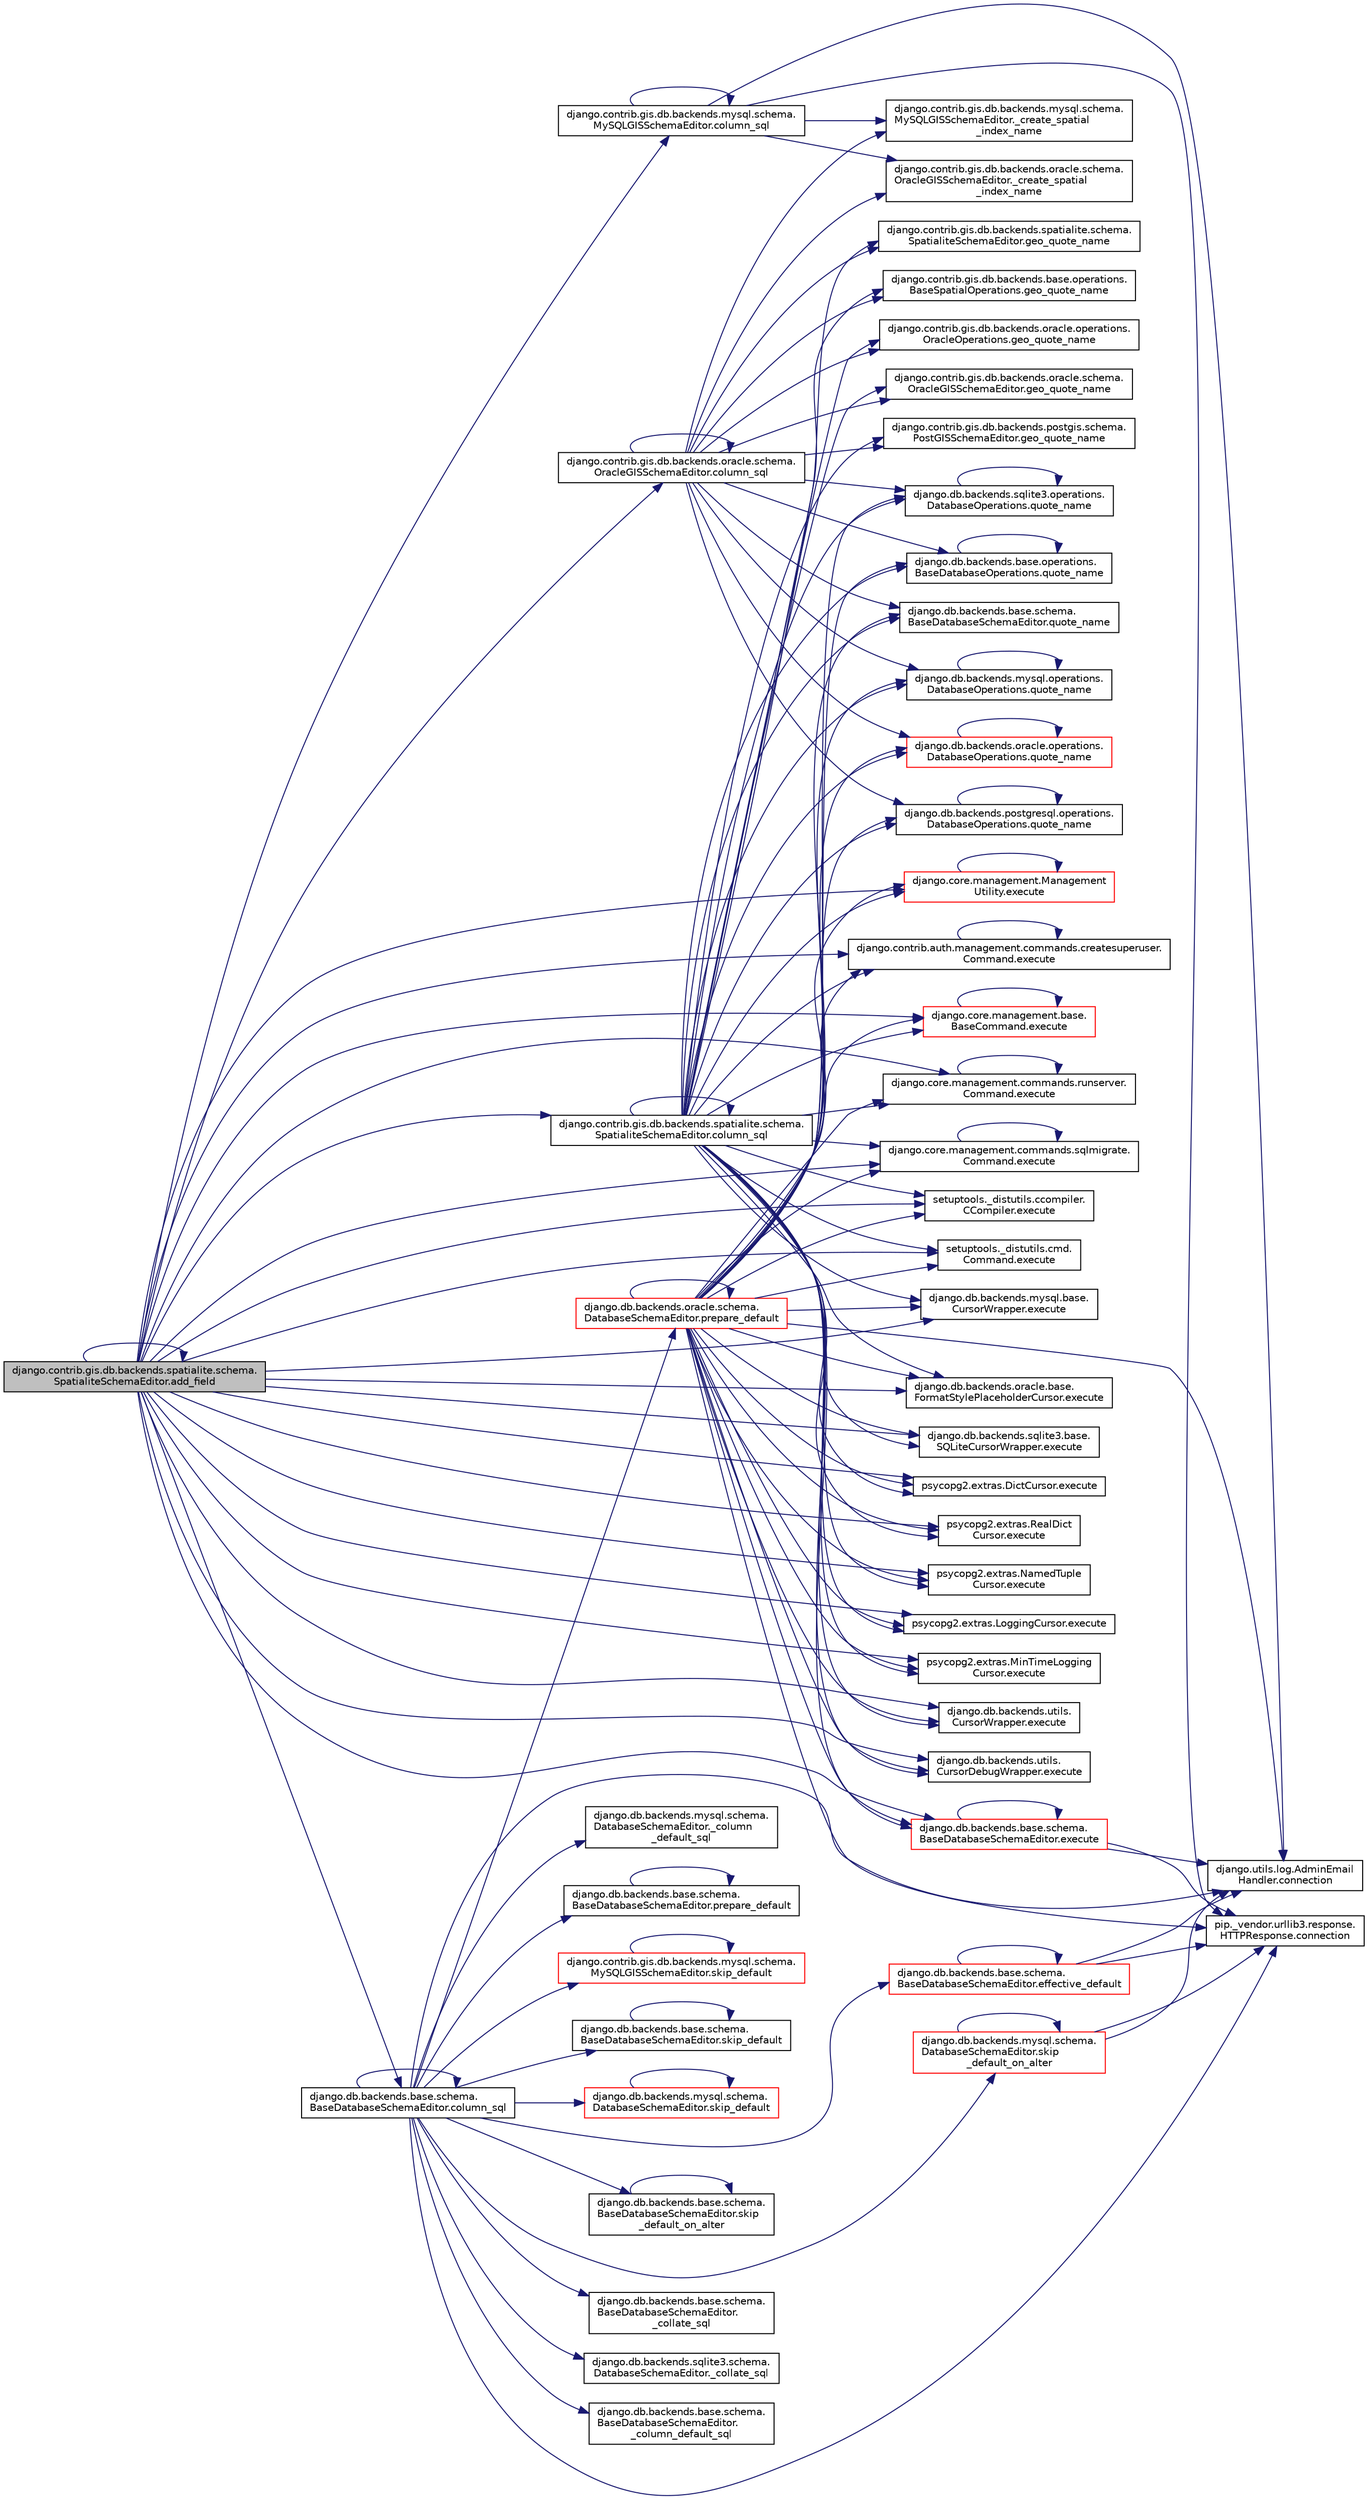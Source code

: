 digraph "django.contrib.gis.db.backends.spatialite.schema.SpatialiteSchemaEditor.add_field"
{
 // LATEX_PDF_SIZE
  edge [fontname="Helvetica",fontsize="10",labelfontname="Helvetica",labelfontsize="10"];
  node [fontname="Helvetica",fontsize="10",shape=record];
  rankdir="LR";
  Node1 [label="django.contrib.gis.db.backends.spatialite.schema.\lSpatialiteSchemaEditor.add_field",height=0.2,width=0.4,color="black", fillcolor="grey75", style="filled", fontcolor="black",tooltip=" "];
  Node1 -> Node1 [color="midnightblue",fontsize="10",style="solid",fontname="Helvetica"];
  Node1 -> Node2 [color="midnightblue",fontsize="10",style="solid",fontname="Helvetica"];
  Node2 [label="django.contrib.gis.db.backends.mysql.schema.\lMySQLGISSchemaEditor.column_sql",height=0.2,width=0.4,color="black", fillcolor="white", style="filled",URL="$db/d38/classdjango_1_1contrib_1_1gis_1_1db_1_1backends_1_1mysql_1_1schema_1_1_my_s_q_l_g_i_s_schema_editor.html#a98aff062e6db3a5a0ee94aeff5abe557",tooltip=" "];
  Node2 -> Node3 [color="midnightblue",fontsize="10",style="solid",fontname="Helvetica"];
  Node3 [label="django.contrib.gis.db.backends.mysql.schema.\lMySQLGISSchemaEditor._create_spatial\l_index_name",height=0.2,width=0.4,color="black", fillcolor="white", style="filled",URL="$db/d38/classdjango_1_1contrib_1_1gis_1_1db_1_1backends_1_1mysql_1_1schema_1_1_my_s_q_l_g_i_s_schema_editor.html#aebb71df74dd6e1c3917ad55854abbe4e",tooltip=" "];
  Node2 -> Node4 [color="midnightblue",fontsize="10",style="solid",fontname="Helvetica"];
  Node4 [label="django.contrib.gis.db.backends.oracle.schema.\lOracleGISSchemaEditor._create_spatial\l_index_name",height=0.2,width=0.4,color="black", fillcolor="white", style="filled",URL="$da/d64/classdjango_1_1contrib_1_1gis_1_1db_1_1backends_1_1oracle_1_1schema_1_1_oracle_g_i_s_schema_editor.html#ad7ef5c67a75abcc20a179b598a879462",tooltip=" "];
  Node2 -> Node2 [color="midnightblue",fontsize="10",style="solid",fontname="Helvetica"];
  Node2 -> Node5 [color="midnightblue",fontsize="10",style="solid",fontname="Helvetica"];
  Node5 [label="django.utils.log.AdminEmail\lHandler.connection",height=0.2,width=0.4,color="black", fillcolor="white", style="filled",URL="$d9/d6a/classdjango_1_1utils_1_1log_1_1_admin_email_handler.html#a07baeac3b7b8c28175cfd3a4a55ba9b5",tooltip=" "];
  Node2 -> Node6 [color="midnightblue",fontsize="10",style="solid",fontname="Helvetica"];
  Node6 [label="pip._vendor.urllib3.response.\lHTTPResponse.connection",height=0.2,width=0.4,color="black", fillcolor="white", style="filled",URL="$dd/d5a/classpip_1_1__vendor_1_1urllib3_1_1response_1_1_h_t_t_p_response.html#a27a88449c366048b39e0a46f78381f1a",tooltip=" "];
  Node1 -> Node7 [color="midnightblue",fontsize="10",style="solid",fontname="Helvetica"];
  Node7 [label="django.contrib.gis.db.backends.oracle.schema.\lOracleGISSchemaEditor.column_sql",height=0.2,width=0.4,color="black", fillcolor="white", style="filled",URL="$da/d64/classdjango_1_1contrib_1_1gis_1_1db_1_1backends_1_1oracle_1_1schema_1_1_oracle_g_i_s_schema_editor.html#a9f0576ef6e0b79059ce5236de27de732",tooltip=" "];
  Node7 -> Node3 [color="midnightblue",fontsize="10",style="solid",fontname="Helvetica"];
  Node7 -> Node4 [color="midnightblue",fontsize="10",style="solid",fontname="Helvetica"];
  Node7 -> Node7 [color="midnightblue",fontsize="10",style="solid",fontname="Helvetica"];
  Node7 -> Node8 [color="midnightblue",fontsize="10",style="solid",fontname="Helvetica"];
  Node8 [label="django.contrib.gis.db.backends.base.operations.\lBaseSpatialOperations.geo_quote_name",height=0.2,width=0.4,color="black", fillcolor="white", style="filled",URL="$d6/d04/classdjango_1_1contrib_1_1gis_1_1db_1_1backends_1_1base_1_1operations_1_1_base_spatial_operations.html#a681adab7f4716eb6243bfec16d92cc05",tooltip=" "];
  Node7 -> Node9 [color="midnightblue",fontsize="10",style="solid",fontname="Helvetica"];
  Node9 [label="django.contrib.gis.db.backends.oracle.operations.\lOracleOperations.geo_quote_name",height=0.2,width=0.4,color="black", fillcolor="white", style="filled",URL="$d9/dfb/classdjango_1_1contrib_1_1gis_1_1db_1_1backends_1_1oracle_1_1operations_1_1_oracle_operations.html#acae897141908189cec574fed28ba4324",tooltip=" "];
  Node7 -> Node10 [color="midnightblue",fontsize="10",style="solid",fontname="Helvetica"];
  Node10 [label="django.contrib.gis.db.backends.oracle.schema.\lOracleGISSchemaEditor.geo_quote_name",height=0.2,width=0.4,color="black", fillcolor="white", style="filled",URL="$da/d64/classdjango_1_1contrib_1_1gis_1_1db_1_1backends_1_1oracle_1_1schema_1_1_oracle_g_i_s_schema_editor.html#a19f0fd5d4fa5a179149b4858b7e4d487",tooltip=" "];
  Node7 -> Node11 [color="midnightblue",fontsize="10",style="solid",fontname="Helvetica"];
  Node11 [label="django.contrib.gis.db.backends.postgis.schema.\lPostGISSchemaEditor.geo_quote_name",height=0.2,width=0.4,color="black", fillcolor="white", style="filled",URL="$d1/d2f/classdjango_1_1contrib_1_1gis_1_1db_1_1backends_1_1postgis_1_1schema_1_1_post_g_i_s_schema_editor.html#ad97d377f95d10cefeef21ea0b9f3fa12",tooltip=" "];
  Node7 -> Node12 [color="midnightblue",fontsize="10",style="solid",fontname="Helvetica"];
  Node12 [label="django.contrib.gis.db.backends.spatialite.schema.\lSpatialiteSchemaEditor.geo_quote_name",height=0.2,width=0.4,color="black", fillcolor="white", style="filled",URL="$da/dec/classdjango_1_1contrib_1_1gis_1_1db_1_1backends_1_1spatialite_1_1schema_1_1_spatialite_schema_editor.html#ac9beb282a60efcfe9ba60c061a0b0504",tooltip=" "];
  Node7 -> Node13 [color="midnightblue",fontsize="10",style="solid",fontname="Helvetica"];
  Node13 [label="django.db.backends.base.operations.\lBaseDatabaseOperations.quote_name",height=0.2,width=0.4,color="black", fillcolor="white", style="filled",URL="$dd/dc3/classdjango_1_1db_1_1backends_1_1base_1_1operations_1_1_base_database_operations.html#a1317b39ef52de75f263c05a7e9a77323",tooltip=" "];
  Node13 -> Node13 [color="midnightblue",fontsize="10",style="solid",fontname="Helvetica"];
  Node7 -> Node14 [color="midnightblue",fontsize="10",style="solid",fontname="Helvetica"];
  Node14 [label="django.db.backends.base.schema.\lBaseDatabaseSchemaEditor.quote_name",height=0.2,width=0.4,color="black", fillcolor="white", style="filled",URL="$d7/d55/classdjango_1_1db_1_1backends_1_1base_1_1schema_1_1_base_database_schema_editor.html#ae84ebd5d3b095cb3433d2d7ce1c2e4e7",tooltip=" "];
  Node7 -> Node15 [color="midnightblue",fontsize="10",style="solid",fontname="Helvetica"];
  Node15 [label="django.db.backends.mysql.operations.\lDatabaseOperations.quote_name",height=0.2,width=0.4,color="black", fillcolor="white", style="filled",URL="$d6/d0c/classdjango_1_1db_1_1backends_1_1mysql_1_1operations_1_1_database_operations.html#a7584036904817b70a1483201fee4b31c",tooltip=" "];
  Node15 -> Node15 [color="midnightblue",fontsize="10",style="solid",fontname="Helvetica"];
  Node7 -> Node16 [color="midnightblue",fontsize="10",style="solid",fontname="Helvetica"];
  Node16 [label="django.db.backends.oracle.operations.\lDatabaseOperations.quote_name",height=0.2,width=0.4,color="red", fillcolor="white", style="filled",URL="$da/dc4/classdjango_1_1db_1_1backends_1_1oracle_1_1operations_1_1_database_operations.html#af2f72bca418dacfb0ec7c04a36ba1866",tooltip=" "];
  Node16 -> Node16 [color="midnightblue",fontsize="10",style="solid",fontname="Helvetica"];
  Node7 -> Node22 [color="midnightblue",fontsize="10",style="solid",fontname="Helvetica"];
  Node22 [label="django.db.backends.postgresql.operations.\lDatabaseOperations.quote_name",height=0.2,width=0.4,color="black", fillcolor="white", style="filled",URL="$df/d25/classdjango_1_1db_1_1backends_1_1postgresql_1_1operations_1_1_database_operations.html#aa7d4385eb15e3368465fe5fd816c9c1f",tooltip=" "];
  Node22 -> Node22 [color="midnightblue",fontsize="10",style="solid",fontname="Helvetica"];
  Node7 -> Node23 [color="midnightblue",fontsize="10",style="solid",fontname="Helvetica"];
  Node23 [label="django.db.backends.sqlite3.operations.\lDatabaseOperations.quote_name",height=0.2,width=0.4,color="black", fillcolor="white", style="filled",URL="$da/d34/classdjango_1_1db_1_1backends_1_1sqlite3_1_1operations_1_1_database_operations.html#a5dc666b9fb16a53d22e56e447558d8dd",tooltip=" "];
  Node23 -> Node23 [color="midnightblue",fontsize="10",style="solid",fontname="Helvetica"];
  Node1 -> Node24 [color="midnightblue",fontsize="10",style="solid",fontname="Helvetica"];
  Node24 [label="django.contrib.gis.db.backends.spatialite.schema.\lSpatialiteSchemaEditor.column_sql",height=0.2,width=0.4,color="black", fillcolor="white", style="filled",URL="$da/dec/classdjango_1_1contrib_1_1gis_1_1db_1_1backends_1_1spatialite_1_1schema_1_1_spatialite_schema_editor.html#a0421b7e77616a121487fd068d53ee024",tooltip=" "];
  Node24 -> Node24 [color="midnightblue",fontsize="10",style="solid",fontname="Helvetica"];
  Node24 -> Node25 [color="midnightblue",fontsize="10",style="solid",fontname="Helvetica"];
  Node25 [label="django.core.management.Management\lUtility.execute",height=0.2,width=0.4,color="red", fillcolor="white", style="filled",URL="$dd/dbf/classdjango_1_1core_1_1management_1_1_management_utility.html#a0ce04752f34bec18d58356f1bda05b74",tooltip=" "];
  Node25 -> Node25 [color="midnightblue",fontsize="10",style="solid",fontname="Helvetica"];
  Node24 -> Node30 [color="midnightblue",fontsize="10",style="solid",fontname="Helvetica"];
  Node30 [label="django.contrib.auth.management.commands.createsuperuser.\lCommand.execute",height=0.2,width=0.4,color="black", fillcolor="white", style="filled",URL="$d7/d51/classdjango_1_1contrib_1_1auth_1_1management_1_1commands_1_1createsuperuser_1_1_command.html#ac58857ddf6131c17f95cee20e304d97b",tooltip=" "];
  Node30 -> Node30 [color="midnightblue",fontsize="10",style="solid",fontname="Helvetica"];
  Node24 -> Node31 [color="midnightblue",fontsize="10",style="solid",fontname="Helvetica"];
  Node31 [label="django.core.management.base.\lBaseCommand.execute",height=0.2,width=0.4,color="red", fillcolor="white", style="filled",URL="$db/da3/classdjango_1_1core_1_1management_1_1base_1_1_base_command.html#a900029c213c1456bbd6f8e5b8ead2201",tooltip=" "];
  Node31 -> Node31 [color="midnightblue",fontsize="10",style="solid",fontname="Helvetica"];
  Node24 -> Node2578 [color="midnightblue",fontsize="10",style="solid",fontname="Helvetica"];
  Node2578 [label="django.core.management.commands.runserver.\lCommand.execute",height=0.2,width=0.4,color="black", fillcolor="white", style="filled",URL="$d7/de0/classdjango_1_1core_1_1management_1_1commands_1_1runserver_1_1_command.html#a715bfb079726baeadd606f17cb81ce68",tooltip=" "];
  Node2578 -> Node2578 [color="midnightblue",fontsize="10",style="solid",fontname="Helvetica"];
  Node24 -> Node2579 [color="midnightblue",fontsize="10",style="solid",fontname="Helvetica"];
  Node2579 [label="django.core.management.commands.sqlmigrate.\lCommand.execute",height=0.2,width=0.4,color="black", fillcolor="white", style="filled",URL="$d0/d74/classdjango_1_1core_1_1management_1_1commands_1_1sqlmigrate_1_1_command.html#a3393528eaa1c0fe61783f0f68b866ca6",tooltip=" "];
  Node2579 -> Node2579 [color="midnightblue",fontsize="10",style="solid",fontname="Helvetica"];
  Node24 -> Node2580 [color="midnightblue",fontsize="10",style="solid",fontname="Helvetica"];
  Node2580 [label="setuptools._distutils.ccompiler.\lCCompiler.execute",height=0.2,width=0.4,color="black", fillcolor="white", style="filled",URL="$d0/daa/classsetuptools_1_1__distutils_1_1ccompiler_1_1_c_compiler.html#a059c30925767dc96430ad63008871ac1",tooltip=" "];
  Node24 -> Node2581 [color="midnightblue",fontsize="10",style="solid",fontname="Helvetica"];
  Node2581 [label="setuptools._distutils.cmd.\lCommand.execute",height=0.2,width=0.4,color="black", fillcolor="white", style="filled",URL="$dd/df5/classsetuptools_1_1__distutils_1_1cmd_1_1_command.html#aa15b5cefcab5f7c3de4f87976d647744",tooltip=" "];
  Node24 -> Node2582 [color="midnightblue",fontsize="10",style="solid",fontname="Helvetica"];
  Node2582 [label="django.db.backends.mysql.base.\lCursorWrapper.execute",height=0.2,width=0.4,color="black", fillcolor="white", style="filled",URL="$de/d61/classdjango_1_1db_1_1backends_1_1mysql_1_1base_1_1_cursor_wrapper.html#a8df9e0e654602d65023eedf23e91cbf8",tooltip=" "];
  Node24 -> Node2583 [color="midnightblue",fontsize="10",style="solid",fontname="Helvetica"];
  Node2583 [label="django.db.backends.oracle.base.\lFormatStylePlaceholderCursor.execute",height=0.2,width=0.4,color="black", fillcolor="white", style="filled",URL="$d5/daa/classdjango_1_1db_1_1backends_1_1oracle_1_1base_1_1_format_style_placeholder_cursor.html#a71fe93bed5ba6477dc1b7bc2488037e9",tooltip=" "];
  Node24 -> Node2584 [color="midnightblue",fontsize="10",style="solid",fontname="Helvetica"];
  Node2584 [label="django.db.backends.sqlite3.base.\lSQLiteCursorWrapper.execute",height=0.2,width=0.4,color="black", fillcolor="white", style="filled",URL="$d6/dbf/classdjango_1_1db_1_1backends_1_1sqlite3_1_1base_1_1_s_q_lite_cursor_wrapper.html#a35e15973415d4434eb773f8163ab371f",tooltip=" "];
  Node24 -> Node2585 [color="midnightblue",fontsize="10",style="solid",fontname="Helvetica"];
  Node2585 [label="psycopg2.extras.DictCursor.execute",height=0.2,width=0.4,color="black", fillcolor="white", style="filled",URL="$d7/d15/classpsycopg2_1_1extras_1_1_dict_cursor.html#ad9efe2b44abb6d5b6014f6a3a12c3dcf",tooltip=" "];
  Node24 -> Node2586 [color="midnightblue",fontsize="10",style="solid",fontname="Helvetica"];
  Node2586 [label="psycopg2.extras.RealDict\lCursor.execute",height=0.2,width=0.4,color="black", fillcolor="white", style="filled",URL="$d7/dd8/classpsycopg2_1_1extras_1_1_real_dict_cursor.html#a108e4fee763a62f75766fb658f0dd45b",tooltip=" "];
  Node24 -> Node2587 [color="midnightblue",fontsize="10",style="solid",fontname="Helvetica"];
  Node2587 [label="psycopg2.extras.NamedTuple\lCursor.execute",height=0.2,width=0.4,color="black", fillcolor="white", style="filled",URL="$df/dd4/classpsycopg2_1_1extras_1_1_named_tuple_cursor.html#a5012e86f568b964ea64ab0dfc8c267a4",tooltip=" "];
  Node24 -> Node2588 [color="midnightblue",fontsize="10",style="solid",fontname="Helvetica"];
  Node2588 [label="psycopg2.extras.LoggingCursor.execute",height=0.2,width=0.4,color="black", fillcolor="white", style="filled",URL="$d3/de0/classpsycopg2_1_1extras_1_1_logging_cursor.html#a71b2977057eb3bec2aef9d785b014a6d",tooltip=" "];
  Node24 -> Node2589 [color="midnightblue",fontsize="10",style="solid",fontname="Helvetica"];
  Node2589 [label="psycopg2.extras.MinTimeLogging\lCursor.execute",height=0.2,width=0.4,color="black", fillcolor="white", style="filled",URL="$d7/d45/classpsycopg2_1_1extras_1_1_min_time_logging_cursor.html#a4d611bdc2deb502d0a14c3139ad5349a",tooltip=" "];
  Node24 -> Node2590 [color="midnightblue",fontsize="10",style="solid",fontname="Helvetica"];
  Node2590 [label="django.db.backends.base.schema.\lBaseDatabaseSchemaEditor.execute",height=0.2,width=0.4,color="red", fillcolor="white", style="filled",URL="$d7/d55/classdjango_1_1db_1_1backends_1_1base_1_1schema_1_1_base_database_schema_editor.html#a22aec0aab2668a1ff87643aba4ac23a9",tooltip=" "];
  Node2590 -> Node5 [color="midnightblue",fontsize="10",style="solid",fontname="Helvetica"];
  Node2590 -> Node6 [color="midnightblue",fontsize="10",style="solid",fontname="Helvetica"];
  Node2590 -> Node2590 [color="midnightblue",fontsize="10",style="solid",fontname="Helvetica"];
  Node24 -> Node2609 [color="midnightblue",fontsize="10",style="solid",fontname="Helvetica"];
  Node2609 [label="django.db.backends.utils.\lCursorWrapper.execute",height=0.2,width=0.4,color="black", fillcolor="white", style="filled",URL="$da/d95/classdjango_1_1db_1_1backends_1_1utils_1_1_cursor_wrapper.html#a20377aa919c13487444fc89beaf54cba",tooltip=" "];
  Node24 -> Node2610 [color="midnightblue",fontsize="10",style="solid",fontname="Helvetica"];
  Node2610 [label="django.db.backends.utils.\lCursorDebugWrapper.execute",height=0.2,width=0.4,color="black", fillcolor="white", style="filled",URL="$d2/d87/classdjango_1_1db_1_1backends_1_1utils_1_1_cursor_debug_wrapper.html#a2553a002bec41b4c345c435fe8a44ff6",tooltip=" "];
  Node24 -> Node8 [color="midnightblue",fontsize="10",style="solid",fontname="Helvetica"];
  Node24 -> Node9 [color="midnightblue",fontsize="10",style="solid",fontname="Helvetica"];
  Node24 -> Node10 [color="midnightblue",fontsize="10",style="solid",fontname="Helvetica"];
  Node24 -> Node11 [color="midnightblue",fontsize="10",style="solid",fontname="Helvetica"];
  Node24 -> Node12 [color="midnightblue",fontsize="10",style="solid",fontname="Helvetica"];
  Node24 -> Node13 [color="midnightblue",fontsize="10",style="solid",fontname="Helvetica"];
  Node24 -> Node14 [color="midnightblue",fontsize="10",style="solid",fontname="Helvetica"];
  Node24 -> Node15 [color="midnightblue",fontsize="10",style="solid",fontname="Helvetica"];
  Node24 -> Node16 [color="midnightblue",fontsize="10",style="solid",fontname="Helvetica"];
  Node24 -> Node22 [color="midnightblue",fontsize="10",style="solid",fontname="Helvetica"];
  Node24 -> Node23 [color="midnightblue",fontsize="10",style="solid",fontname="Helvetica"];
  Node1 -> Node5542 [color="midnightblue",fontsize="10",style="solid",fontname="Helvetica"];
  Node5542 [label="django.db.backends.base.schema.\lBaseDatabaseSchemaEditor.column_sql",height=0.2,width=0.4,color="black", fillcolor="white", style="filled",URL="$d7/d55/classdjango_1_1db_1_1backends_1_1base_1_1schema_1_1_base_database_schema_editor.html#a3c71e3787e1a84a050554e69d3fe1fb7",tooltip=" "];
  Node5542 -> Node5543 [color="midnightblue",fontsize="10",style="solid",fontname="Helvetica"];
  Node5543 [label="django.db.backends.base.schema.\lBaseDatabaseSchemaEditor.\l_collate_sql",height=0.2,width=0.4,color="black", fillcolor="white", style="filled",URL="$d7/d55/classdjango_1_1db_1_1backends_1_1base_1_1schema_1_1_base_database_schema_editor.html#ae66d3230457f976590e346efa555732b",tooltip=" "];
  Node5542 -> Node5544 [color="midnightblue",fontsize="10",style="solid",fontname="Helvetica"];
  Node5544 [label="django.db.backends.sqlite3.schema.\lDatabaseSchemaEditor._collate_sql",height=0.2,width=0.4,color="black", fillcolor="white", style="filled",URL="$d0/dfb/classdjango_1_1db_1_1backends_1_1sqlite3_1_1schema_1_1_database_schema_editor.html#a70140d89de1dbca2b9abdf90d6294737",tooltip=" "];
  Node5542 -> Node5545 [color="midnightblue",fontsize="10",style="solid",fontname="Helvetica"];
  Node5545 [label="django.db.backends.base.schema.\lBaseDatabaseSchemaEditor.\l_column_default_sql",height=0.2,width=0.4,color="black", fillcolor="white", style="filled",URL="$d7/d55/classdjango_1_1db_1_1backends_1_1base_1_1schema_1_1_base_database_schema_editor.html#ac245cf58dc00d2f94ce92009a39e6f5d",tooltip=" "];
  Node5542 -> Node5546 [color="midnightblue",fontsize="10",style="solid",fontname="Helvetica"];
  Node5546 [label="django.db.backends.mysql.schema.\lDatabaseSchemaEditor._column\l_default_sql",height=0.2,width=0.4,color="black", fillcolor="white", style="filled",URL="$d7/d2a/classdjango_1_1db_1_1backends_1_1mysql_1_1schema_1_1_database_schema_editor.html#a6aa194425a7809ca89f5bbfadd05f03b",tooltip=" "];
  Node5542 -> Node5542 [color="midnightblue",fontsize="10",style="solid",fontname="Helvetica"];
  Node5542 -> Node5 [color="midnightblue",fontsize="10",style="solid",fontname="Helvetica"];
  Node5542 -> Node6 [color="midnightblue",fontsize="10",style="solid",fontname="Helvetica"];
  Node5542 -> Node5547 [color="midnightblue",fontsize="10",style="solid",fontname="Helvetica"];
  Node5547 [label="django.db.backends.base.schema.\lBaseDatabaseSchemaEditor.effective_default",height=0.2,width=0.4,color="red", fillcolor="white", style="filled",URL="$d7/d55/classdjango_1_1db_1_1backends_1_1base_1_1schema_1_1_base_database_schema_editor.html#a82d598eb724b0285dd5896540881bae8",tooltip=" "];
  Node5547 -> Node5 [color="midnightblue",fontsize="10",style="solid",fontname="Helvetica"];
  Node5547 -> Node6 [color="midnightblue",fontsize="10",style="solid",fontname="Helvetica"];
  Node5547 -> Node5547 [color="midnightblue",fontsize="10",style="solid",fontname="Helvetica"];
  Node5542 -> Node5549 [color="midnightblue",fontsize="10",style="solid",fontname="Helvetica"];
  Node5549 [label="django.db.backends.base.schema.\lBaseDatabaseSchemaEditor.prepare_default",height=0.2,width=0.4,color="black", fillcolor="white", style="filled",URL="$d7/d55/classdjango_1_1db_1_1backends_1_1base_1_1schema_1_1_base_database_schema_editor.html#a4617bef09fed211b152e5886c09db7fd",tooltip=" "];
  Node5549 -> Node5549 [color="midnightblue",fontsize="10",style="solid",fontname="Helvetica"];
  Node5542 -> Node5550 [color="midnightblue",fontsize="10",style="solid",fontname="Helvetica"];
  Node5550 [label="django.db.backends.oracle.schema.\lDatabaseSchemaEditor.prepare_default",height=0.2,width=0.4,color="red", fillcolor="white", style="filled",URL="$d7/db6/classdjango_1_1db_1_1backends_1_1oracle_1_1schema_1_1_database_schema_editor.html#af9630487ef01ee2345049cd894619d15",tooltip=" "];
  Node5550 -> Node5 [color="midnightblue",fontsize="10",style="solid",fontname="Helvetica"];
  Node5550 -> Node6 [color="midnightblue",fontsize="10",style="solid",fontname="Helvetica"];
  Node5550 -> Node25 [color="midnightblue",fontsize="10",style="solid",fontname="Helvetica"];
  Node5550 -> Node30 [color="midnightblue",fontsize="10",style="solid",fontname="Helvetica"];
  Node5550 -> Node31 [color="midnightblue",fontsize="10",style="solid",fontname="Helvetica"];
  Node5550 -> Node2578 [color="midnightblue",fontsize="10",style="solid",fontname="Helvetica"];
  Node5550 -> Node2579 [color="midnightblue",fontsize="10",style="solid",fontname="Helvetica"];
  Node5550 -> Node2580 [color="midnightblue",fontsize="10",style="solid",fontname="Helvetica"];
  Node5550 -> Node2581 [color="midnightblue",fontsize="10",style="solid",fontname="Helvetica"];
  Node5550 -> Node2582 [color="midnightblue",fontsize="10",style="solid",fontname="Helvetica"];
  Node5550 -> Node2583 [color="midnightblue",fontsize="10",style="solid",fontname="Helvetica"];
  Node5550 -> Node2584 [color="midnightblue",fontsize="10",style="solid",fontname="Helvetica"];
  Node5550 -> Node2585 [color="midnightblue",fontsize="10",style="solid",fontname="Helvetica"];
  Node5550 -> Node2586 [color="midnightblue",fontsize="10",style="solid",fontname="Helvetica"];
  Node5550 -> Node2587 [color="midnightblue",fontsize="10",style="solid",fontname="Helvetica"];
  Node5550 -> Node2588 [color="midnightblue",fontsize="10",style="solid",fontname="Helvetica"];
  Node5550 -> Node2589 [color="midnightblue",fontsize="10",style="solid",fontname="Helvetica"];
  Node5550 -> Node2590 [color="midnightblue",fontsize="10",style="solid",fontname="Helvetica"];
  Node5550 -> Node2609 [color="midnightblue",fontsize="10",style="solid",fontname="Helvetica"];
  Node5550 -> Node2610 [color="midnightblue",fontsize="10",style="solid",fontname="Helvetica"];
  Node5550 -> Node5550 [color="midnightblue",fontsize="10",style="solid",fontname="Helvetica"];
  Node5550 -> Node13 [color="midnightblue",fontsize="10",style="solid",fontname="Helvetica"];
  Node5550 -> Node14 [color="midnightblue",fontsize="10",style="solid",fontname="Helvetica"];
  Node5550 -> Node15 [color="midnightblue",fontsize="10",style="solid",fontname="Helvetica"];
  Node5550 -> Node16 [color="midnightblue",fontsize="10",style="solid",fontname="Helvetica"];
  Node5550 -> Node22 [color="midnightblue",fontsize="10",style="solid",fontname="Helvetica"];
  Node5550 -> Node23 [color="midnightblue",fontsize="10",style="solid",fontname="Helvetica"];
  Node5542 -> Node5553 [color="midnightblue",fontsize="10",style="solid",fontname="Helvetica"];
  Node5553 [label="django.contrib.gis.db.backends.mysql.schema.\lMySQLGISSchemaEditor.skip_default",height=0.2,width=0.4,color="red", fillcolor="white", style="filled",URL="$db/d38/classdjango_1_1contrib_1_1gis_1_1db_1_1backends_1_1mysql_1_1schema_1_1_my_s_q_l_g_i_s_schema_editor.html#af30cbca71cd4410ff53369d279d72d3b",tooltip=" "];
  Node5553 -> Node5553 [color="midnightblue",fontsize="10",style="solid",fontname="Helvetica"];
  Node5542 -> Node5555 [color="midnightblue",fontsize="10",style="solid",fontname="Helvetica"];
  Node5555 [label="django.db.backends.base.schema.\lBaseDatabaseSchemaEditor.skip_default",height=0.2,width=0.4,color="black", fillcolor="white", style="filled",URL="$d7/d55/classdjango_1_1db_1_1backends_1_1base_1_1schema_1_1_base_database_schema_editor.html#a8ed96883e6ea4c654b5bb7c86aa9053f",tooltip=" "];
  Node5555 -> Node5555 [color="midnightblue",fontsize="10",style="solid",fontname="Helvetica"];
  Node5542 -> Node5556 [color="midnightblue",fontsize="10",style="solid",fontname="Helvetica"];
  Node5556 [label="django.db.backends.mysql.schema.\lDatabaseSchemaEditor.skip_default",height=0.2,width=0.4,color="red", fillcolor="white", style="filled",URL="$d7/d2a/classdjango_1_1db_1_1backends_1_1mysql_1_1schema_1_1_database_schema_editor.html#a7ff3cf0786a0f01320bc88622247c6a8",tooltip=" "];
  Node5556 -> Node5556 [color="midnightblue",fontsize="10",style="solid",fontname="Helvetica"];
  Node5542 -> Node5558 [color="midnightblue",fontsize="10",style="solid",fontname="Helvetica"];
  Node5558 [label="django.db.backends.base.schema.\lBaseDatabaseSchemaEditor.skip\l_default_on_alter",height=0.2,width=0.4,color="black", fillcolor="white", style="filled",URL="$d7/d55/classdjango_1_1db_1_1backends_1_1base_1_1schema_1_1_base_database_schema_editor.html#ac1af9440dbb71340ffb268e5555272c6",tooltip=" "];
  Node5558 -> Node5558 [color="midnightblue",fontsize="10",style="solid",fontname="Helvetica"];
  Node5542 -> Node5559 [color="midnightblue",fontsize="10",style="solid",fontname="Helvetica"];
  Node5559 [label="django.db.backends.mysql.schema.\lDatabaseSchemaEditor.skip\l_default_on_alter",height=0.2,width=0.4,color="red", fillcolor="white", style="filled",URL="$d7/d2a/classdjango_1_1db_1_1backends_1_1mysql_1_1schema_1_1_database_schema_editor.html#ab8515125f83399e27c72a7239847bd8b",tooltip=" "];
  Node5559 -> Node5 [color="midnightblue",fontsize="10",style="solid",fontname="Helvetica"];
  Node5559 -> Node6 [color="midnightblue",fontsize="10",style="solid",fontname="Helvetica"];
  Node5559 -> Node5559 [color="midnightblue",fontsize="10",style="solid",fontname="Helvetica"];
  Node1 -> Node25 [color="midnightblue",fontsize="10",style="solid",fontname="Helvetica"];
  Node1 -> Node30 [color="midnightblue",fontsize="10",style="solid",fontname="Helvetica"];
  Node1 -> Node31 [color="midnightblue",fontsize="10",style="solid",fontname="Helvetica"];
  Node1 -> Node2578 [color="midnightblue",fontsize="10",style="solid",fontname="Helvetica"];
  Node1 -> Node2579 [color="midnightblue",fontsize="10",style="solid",fontname="Helvetica"];
  Node1 -> Node2580 [color="midnightblue",fontsize="10",style="solid",fontname="Helvetica"];
  Node1 -> Node2581 [color="midnightblue",fontsize="10",style="solid",fontname="Helvetica"];
  Node1 -> Node2582 [color="midnightblue",fontsize="10",style="solid",fontname="Helvetica"];
  Node1 -> Node2583 [color="midnightblue",fontsize="10",style="solid",fontname="Helvetica"];
  Node1 -> Node2584 [color="midnightblue",fontsize="10",style="solid",fontname="Helvetica"];
  Node1 -> Node2585 [color="midnightblue",fontsize="10",style="solid",fontname="Helvetica"];
  Node1 -> Node2586 [color="midnightblue",fontsize="10",style="solid",fontname="Helvetica"];
  Node1 -> Node2587 [color="midnightblue",fontsize="10",style="solid",fontname="Helvetica"];
  Node1 -> Node2588 [color="midnightblue",fontsize="10",style="solid",fontname="Helvetica"];
  Node1 -> Node2589 [color="midnightblue",fontsize="10",style="solid",fontname="Helvetica"];
  Node1 -> Node2590 [color="midnightblue",fontsize="10",style="solid",fontname="Helvetica"];
  Node1 -> Node2609 [color="midnightblue",fontsize="10",style="solid",fontname="Helvetica"];
  Node1 -> Node2610 [color="midnightblue",fontsize="10",style="solid",fontname="Helvetica"];
}
